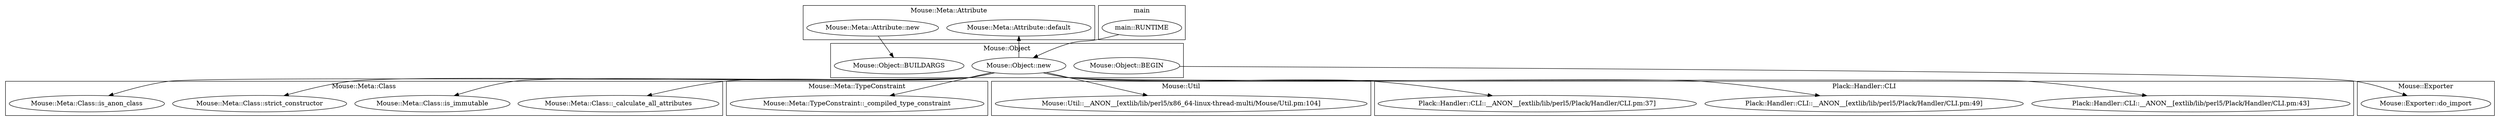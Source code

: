 digraph {
graph [overlap=false]
subgraph cluster_Mouse_Meta_Attribute {
	label="Mouse::Meta::Attribute";
	"Mouse::Meta::Attribute::new";
	"Mouse::Meta::Attribute::default";
}
subgraph cluster_Mouse_Meta_Class {
	label="Mouse::Meta::Class";
	"Mouse::Meta::Class::strict_constructor";
	"Mouse::Meta::Class::is_anon_class";
	"Mouse::Meta::Class::_calculate_all_attributes";
	"Mouse::Meta::Class::is_immutable";
}
subgraph cluster_Mouse_Exporter {
	label="Mouse::Exporter";
	"Mouse::Exporter::do_import";
}
subgraph cluster_Mouse_Meta_TypeConstraint {
	label="Mouse::Meta::TypeConstraint";
	"Mouse::Meta::TypeConstraint::_compiled_type_constraint";
}
subgraph cluster_main {
	label="main";
	"main::RUNTIME";
}
subgraph cluster_Mouse_Object {
	label="Mouse::Object";
	"Mouse::Object::BUILDARGS";
	"Mouse::Object::new";
	"Mouse::Object::BEGIN";
}
subgraph cluster_Mouse_Util {
	label="Mouse::Util";
	"Mouse::Util::__ANON__[extlib/lib/perl5/x86_64-linux-thread-multi/Mouse/Util.pm:104]";
}
subgraph cluster_Plack_Handler_CLI {
	label="Plack::Handler::CLI";
	"Plack::Handler::CLI::__ANON__[extlib/lib/perl5/Plack/Handler/CLI.pm:49]";
	"Plack::Handler::CLI::__ANON__[extlib/lib/perl5/Plack/Handler/CLI.pm:37]";
	"Plack::Handler::CLI::__ANON__[extlib/lib/perl5/Plack/Handler/CLI.pm:43]";
}
"Mouse::Object::new" -> "Mouse::Meta::Attribute::default";
"Mouse::Object::new" -> "Mouse::Meta::Class::is_immutable";
"Mouse::Object::new" -> "Mouse::Meta::TypeConstraint::_compiled_type_constraint";
"Mouse::Object::new" -> "Mouse::Meta::Class::strict_constructor";
"Mouse::Object::new" -> "Mouse::Meta::Class::_calculate_all_attributes";
"Mouse::Object::BEGIN" -> "Mouse::Exporter::do_import";
"Mouse::Meta::Attribute::new" -> "Mouse::Object::BUILDARGS";
"main::RUNTIME" -> "Mouse::Object::new";
"Mouse::Object::new" -> "Mouse::Util::__ANON__[extlib/lib/perl5/x86_64-linux-thread-multi/Mouse/Util.pm:104]";
"Mouse::Object::new" -> "Plack::Handler::CLI::__ANON__[extlib/lib/perl5/Plack/Handler/CLI.pm:49]";
"Mouse::Object::new" -> "Mouse::Meta::Class::is_anon_class";
"Mouse::Object::new" -> "Plack::Handler::CLI::__ANON__[extlib/lib/perl5/Plack/Handler/CLI.pm:37]";
"Mouse::Object::new" -> "Plack::Handler::CLI::__ANON__[extlib/lib/perl5/Plack/Handler/CLI.pm:43]";
}
